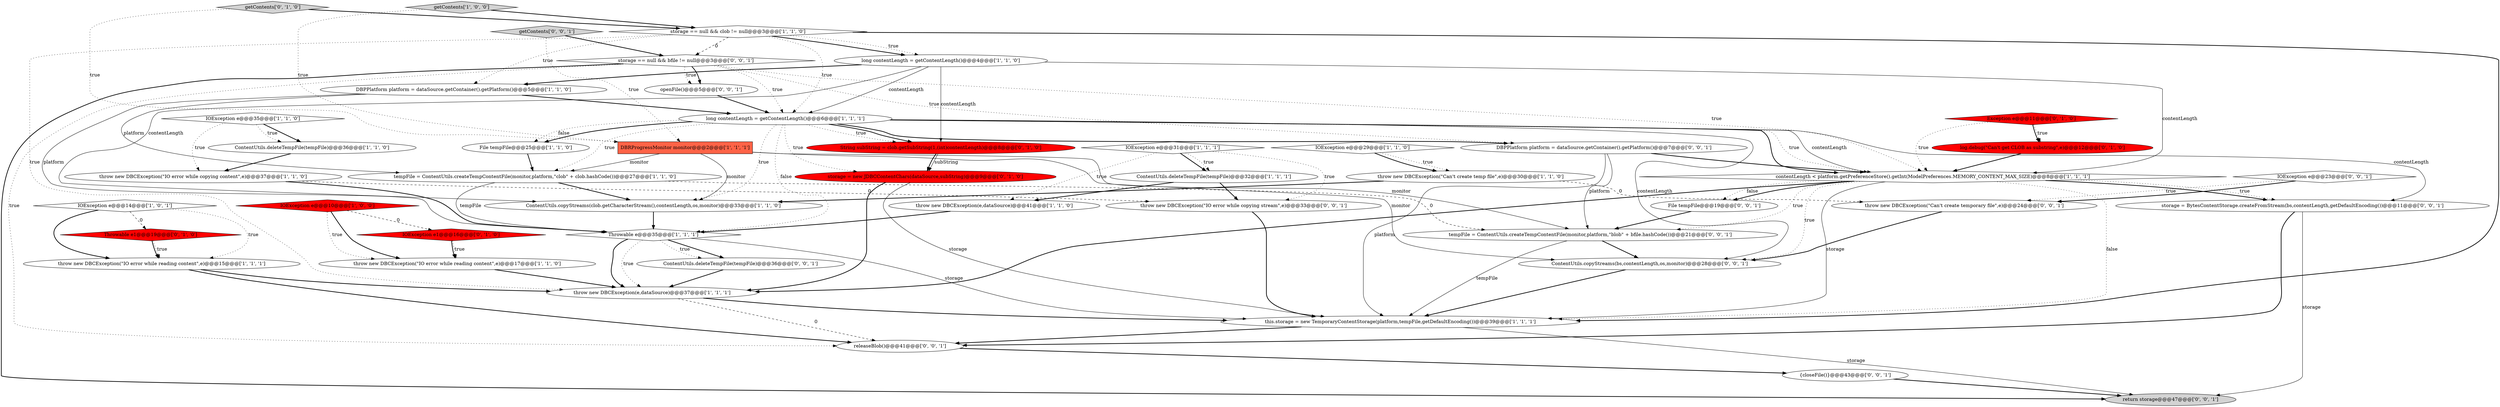 digraph {
30 [style = filled, label = "IOException e1@@@16@@@['0', '1', '0']", fillcolor = red, shape = diamond image = "AAA1AAABBB2BBB"];
15 [style = filled, label = "IOException e@@@14@@@['1', '0', '1']", fillcolor = white, shape = diamond image = "AAA0AAABBB1BBB"];
43 [style = filled, label = "throw new DBCException(\"Can't create temporary file\",e)@@@24@@@['0', '0', '1']", fillcolor = white, shape = ellipse image = "AAA0AAABBB3BBB"];
23 [style = filled, label = "tempFile = ContentUtils.createTempContentFile(monitor,platform,\"clob\" + clob.hashCode())@@@27@@@['1', '1', '0']", fillcolor = white, shape = ellipse image = "AAA0AAABBB1BBB"];
28 [style = filled, label = "getContents['0', '1', '0']", fillcolor = lightgray, shape = diamond image = "AAA0AAABBB2BBB"];
13 [style = filled, label = "IOException e@@@29@@@['1', '1', '0']", fillcolor = white, shape = diamond image = "AAA0AAABBB1BBB"];
33 [style = filled, label = "releaseBlob()@@@41@@@['0', '0', '1']", fillcolor = white, shape = ellipse image = "AAA0AAABBB3BBB"];
40 [style = filled, label = "File tempFile@@@19@@@['0', '0', '1']", fillcolor = white, shape = ellipse image = "AAA0AAABBB3BBB"];
6 [style = filled, label = "this.storage = new TemporaryContentStorage(platform,tempFile,getDefaultEncoding())@@@39@@@['1', '1', '1']", fillcolor = white, shape = ellipse image = "AAA0AAABBB1BBB"];
10 [style = filled, label = "throw new DBCException(e,dataSource)@@@37@@@['1', '1', '1']", fillcolor = white, shape = ellipse image = "AAA0AAABBB1BBB"];
24 [style = filled, label = "IOException e@@@31@@@['1', '1', '1']", fillcolor = white, shape = diamond image = "AAA0AAABBB1BBB"];
32 [style = filled, label = "ContentUtils.copyStreams(bs,contentLength,os,monitor)@@@28@@@['0', '0', '1']", fillcolor = white, shape = ellipse image = "AAA0AAABBB3BBB"];
45 [style = filled, label = "ContentUtils.deleteTempFile(tempFile)@@@36@@@['0', '0', '1']", fillcolor = white, shape = ellipse image = "AAA0AAABBB3BBB"];
0 [style = filled, label = "ContentUtils.deleteTempFile(tempFile)@@@32@@@['1', '1', '1']", fillcolor = white, shape = ellipse image = "AAA0AAABBB1BBB"];
17 [style = filled, label = "throw new DBCException(\"IO error while reading content\",e)@@@15@@@['1', '1', '1']", fillcolor = white, shape = ellipse image = "AAA0AAABBB1BBB"];
14 [style = filled, label = "IOException e@@@10@@@['1', '0', '0']", fillcolor = red, shape = diamond image = "AAA1AAABBB1BBB"];
46 [style = filled, label = "storage = BytesContentStorage.createFromStream(bs,contentLength,getDefaultEncoding())@@@11@@@['0', '0', '1']", fillcolor = white, shape = ellipse image = "AAA0AAABBB3BBB"];
2 [style = filled, label = "long contentLength = getContentLength()@@@6@@@['1', '1', '1']", fillcolor = white, shape = ellipse image = "AAA0AAABBB1BBB"];
3 [style = filled, label = "File tempFile@@@25@@@['1', '1', '0']", fillcolor = white, shape = ellipse image = "AAA0AAABBB1BBB"];
7 [style = filled, label = "ContentUtils.deleteTempFile(tempFile)@@@36@@@['1', '1', '0']", fillcolor = white, shape = ellipse image = "AAA0AAABBB1BBB"];
37 [style = filled, label = "throw new DBCException(\"IO error while copying stream\",e)@@@33@@@['0', '0', '1']", fillcolor = white, shape = ellipse image = "AAA0AAABBB3BBB"];
4 [style = filled, label = "throw new DBCException(e,dataSource)@@@41@@@['1', '1', '0']", fillcolor = white, shape = ellipse image = "AAA0AAABBB1BBB"];
5 [style = filled, label = "long contentLength = getContentLength()@@@4@@@['1', '1', '0']", fillcolor = white, shape = ellipse image = "AAA0AAABBB1BBB"];
21 [style = filled, label = "Throwable e@@@35@@@['1', '1', '1']", fillcolor = white, shape = diamond image = "AAA0AAABBB1BBB"];
18 [style = filled, label = "storage == null && clob != null@@@3@@@['1', '1', '0']", fillcolor = white, shape = diamond image = "AAA0AAABBB1BBB"];
11 [style = filled, label = "throw new DBCException(\"IO error while copying content\",e)@@@37@@@['1', '1', '0']", fillcolor = white, shape = ellipse image = "AAA0AAABBB1BBB"];
31 [style = filled, label = "storage = new JDBCContentChars(dataSource,subString)@@@9@@@['0', '1', '0']", fillcolor = red, shape = ellipse image = "AAA1AAABBB2BBB"];
42 [style = filled, label = "{closeFile()}@@@43@@@['0', '0', '1']", fillcolor = white, shape = ellipse image = "AAA0AAABBB3BBB"];
44 [style = filled, label = "IOException e@@@23@@@['0', '0', '1']", fillcolor = white, shape = diamond image = "AAA0AAABBB3BBB"];
12 [style = filled, label = "ContentUtils.copyStreams(clob.getCharacterStream(),contentLength,os,monitor)@@@33@@@['1', '1', '0']", fillcolor = white, shape = ellipse image = "AAA0AAABBB1BBB"];
1 [style = filled, label = "DBRProgressMonitor monitor@@@2@@@['1', '1', '1']", fillcolor = tomato, shape = box image = "AAA0AAABBB1BBB"];
22 [style = filled, label = "DBPPlatform platform = dataSource.getContainer().getPlatform()@@@5@@@['1', '1', '0']", fillcolor = white, shape = ellipse image = "AAA0AAABBB1BBB"];
25 [style = filled, label = "log.debug(\"Can't get CLOB as substring\",e)@@@12@@@['0', '1', '0']", fillcolor = red, shape = ellipse image = "AAA1AAABBB2BBB"];
39 [style = filled, label = "DBPPlatform platform = dataSource.getContainer().getPlatform()@@@7@@@['0', '0', '1']", fillcolor = white, shape = ellipse image = "AAA0AAABBB3BBB"];
41 [style = filled, label = "storage == null && bfile != null@@@3@@@['0', '0', '1']", fillcolor = white, shape = diamond image = "AAA0AAABBB3BBB"];
8 [style = filled, label = "getContents['1', '0', '0']", fillcolor = lightgray, shape = diamond image = "AAA0AAABBB1BBB"];
29 [style = filled, label = "Throwable e1@@@19@@@['0', '1', '0']", fillcolor = red, shape = diamond image = "AAA1AAABBB2BBB"];
38 [style = filled, label = "openFile()@@@5@@@['0', '0', '1']", fillcolor = white, shape = ellipse image = "AAA0AAABBB3BBB"];
9 [style = filled, label = "contentLength < platform.getPreferenceStore().getInt(ModelPreferences.MEMORY_CONTENT_MAX_SIZE)@@@8@@@['1', '1', '1']", fillcolor = white, shape = diamond image = "AAA0AAABBB1BBB"];
16 [style = filled, label = "IOException e@@@35@@@['1', '1', '0']", fillcolor = white, shape = diamond image = "AAA0AAABBB1BBB"];
35 [style = filled, label = "return storage@@@47@@@['0', '0', '1']", fillcolor = lightgray, shape = ellipse image = "AAA0AAABBB3BBB"];
20 [style = filled, label = "throw new DBCException(\"Can't create temp file\",e)@@@30@@@['1', '1', '0']", fillcolor = white, shape = ellipse image = "AAA0AAABBB1BBB"];
26 [style = filled, label = "Exception e@@@11@@@['0', '1', '0']", fillcolor = red, shape = diamond image = "AAA1AAABBB2BBB"];
34 [style = filled, label = "getContents['0', '0', '1']", fillcolor = lightgray, shape = diamond image = "AAA0AAABBB3BBB"];
19 [style = filled, label = "throw new DBCException(\"IO error while reading content\",e)@@@17@@@['1', '1', '0']", fillcolor = white, shape = ellipse image = "AAA0AAABBB1BBB"];
36 [style = filled, label = "tempFile = ContentUtils.createTempContentFile(monitor,platform,\"blob\" + bfile.hashCode())@@@21@@@['0', '0', '1']", fillcolor = white, shape = ellipse image = "AAA0AAABBB3BBB"];
27 [style = filled, label = "String subString = clob.getSubString(1,(int)contentLength)@@@8@@@['0', '1', '0']", fillcolor = red, shape = ellipse image = "AAA1AAABBB2BBB"];
21->10 [style = bold, label=""];
14->19 [style = dotted, label="true"];
39->9 [style = bold, label=""];
24->4 [style = dotted, label="true"];
13->20 [style = dotted, label="true"];
21->6 [style = solid, label="storage"];
16->7 [style = bold, label=""];
2->23 [style = dotted, label="true"];
9->10 [style = bold, label=""];
41->38 [style = dotted, label="true"];
32->6 [style = bold, label=""];
41->2 [style = dotted, label="true"];
16->7 [style = dotted, label="true"];
15->17 [style = bold, label=""];
1->12 [style = solid, label="monitor"];
33->42 [style = bold, label=""];
36->6 [style = solid, label="tempFile"];
1->23 [style = solid, label="monitor"];
23->12 [style = bold, label=""];
41->33 [style = dotted, label="true"];
5->27 [style = solid, label="contentLength"];
1->32 [style = solid, label="monitor"];
22->23 [style = solid, label="platform"];
9->32 [style = dotted, label="true"];
45->10 [style = bold, label=""];
9->40 [style = bold, label=""];
7->11 [style = bold, label=""];
28->18 [style = bold, label=""];
44->43 [style = dotted, label="true"];
12->21 [style = bold, label=""];
2->9 [style = solid, label="contentLength"];
24->0 [style = bold, label=""];
8->18 [style = bold, label=""];
1->36 [style = solid, label="monitor"];
30->19 [style = dotted, label="true"];
4->21 [style = bold, label=""];
43->32 [style = bold, label=""];
27->31 [style = bold, label=""];
9->6 [style = solid, label="storage"];
15->29 [style = dashed, label="0"];
2->9 [style = bold, label=""];
26->9 [style = dotted, label="true"];
46->35 [style = solid, label="storage"];
38->2 [style = bold, label=""];
15->17 [style = dotted, label="true"];
2->39 [style = bold, label=""];
21->45 [style = bold, label=""];
30->19 [style = bold, label=""];
3->23 [style = bold, label=""];
2->27 [style = dotted, label="true"];
24->0 [style = dotted, label="true"];
46->33 [style = bold, label=""];
2->12 [style = dotted, label="true"];
2->27 [style = bold, label=""];
22->21 [style = solid, label="platform"];
41->38 [style = bold, label=""];
18->5 [style = dotted, label="true"];
31->6 [style = solid, label="storage"];
16->11 [style = dotted, label="true"];
5->22 [style = bold, label=""];
27->31 [style = solid, label="subString"];
5->9 [style = solid, label="contentLength"];
17->10 [style = bold, label=""];
2->32 [style = solid, label="contentLength"];
29->17 [style = dotted, label="true"];
41->9 [style = dotted, label="true"];
29->17 [style = bold, label=""];
22->2 [style = bold, label=""];
39->36 [style = solid, label="platform"];
2->3 [style = bold, label=""];
11->21 [style = bold, label=""];
2->3 [style = dotted, label="false"];
25->9 [style = bold, label=""];
9->46 [style = bold, label=""];
14->19 [style = bold, label=""];
19->10 [style = bold, label=""];
34->1 [style = dotted, label="true"];
21->10 [style = dotted, label="true"];
39->6 [style = solid, label="platform"];
28->1 [style = dotted, label="true"];
10->6 [style = bold, label=""];
18->10 [style = dotted, label="true"];
23->21 [style = solid, label="tempFile"];
2->9 [style = dotted, label="true"];
18->6 [style = bold, label=""];
40->36 [style = bold, label=""];
31->10 [style = bold, label=""];
2->21 [style = dotted, label="false"];
6->33 [style = bold, label=""];
9->6 [style = dotted, label="false"];
9->46 [style = dotted, label="true"];
5->2 [style = solid, label="contentLength"];
20->43 [style = dashed, label="0"];
21->45 [style = dotted, label="true"];
9->40 [style = dotted, label="false"];
18->2 [style = dotted, label="true"];
18->22 [style = dotted, label="true"];
41->35 [style = bold, label=""];
0->37 [style = bold, label=""];
26->25 [style = dotted, label="true"];
18->41 [style = dashed, label="0"];
26->25 [style = bold, label=""];
9->36 [style = dotted, label="true"];
36->32 [style = bold, label=""];
10->33 [style = dashed, label="0"];
17->33 [style = bold, label=""];
34->41 [style = bold, label=""];
41->39 [style = dotted, label="true"];
5->12 [style = solid, label="contentLength"];
37->6 [style = bold, label=""];
2->31 [style = dotted, label="true"];
2->46 [style = solid, label="contentLength"];
44->43 [style = bold, label=""];
42->35 [style = bold, label=""];
8->1 [style = dotted, label="true"];
23->36 [style = dashed, label="0"];
6->35 [style = solid, label="storage"];
0->4 [style = bold, label=""];
18->5 [style = bold, label=""];
14->30 [style = dashed, label="0"];
20->12 [style = bold, label=""];
24->37 [style = dotted, label="true"];
11->37 [style = dashed, label="0"];
13->20 [style = bold, label=""];
}
